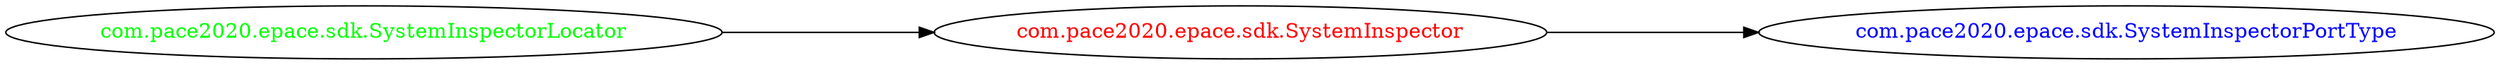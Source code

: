 digraph dependencyGraph {
 concentrate=true;
 ranksep="2.0";
 rankdir="LR"; 
 splines="ortho";
"com.pace2020.epace.sdk.SystemInspector" [fontcolor="red"];
"com.pace2020.epace.sdk.SystemInspectorPortType" [ fontcolor="blue" ];
"com.pace2020.epace.sdk.SystemInspector"->"com.pace2020.epace.sdk.SystemInspectorPortType";
"com.pace2020.epace.sdk.SystemInspectorLocator" [ fontcolor="green" ];
"com.pace2020.epace.sdk.SystemInspectorLocator"->"com.pace2020.epace.sdk.SystemInspector";
}